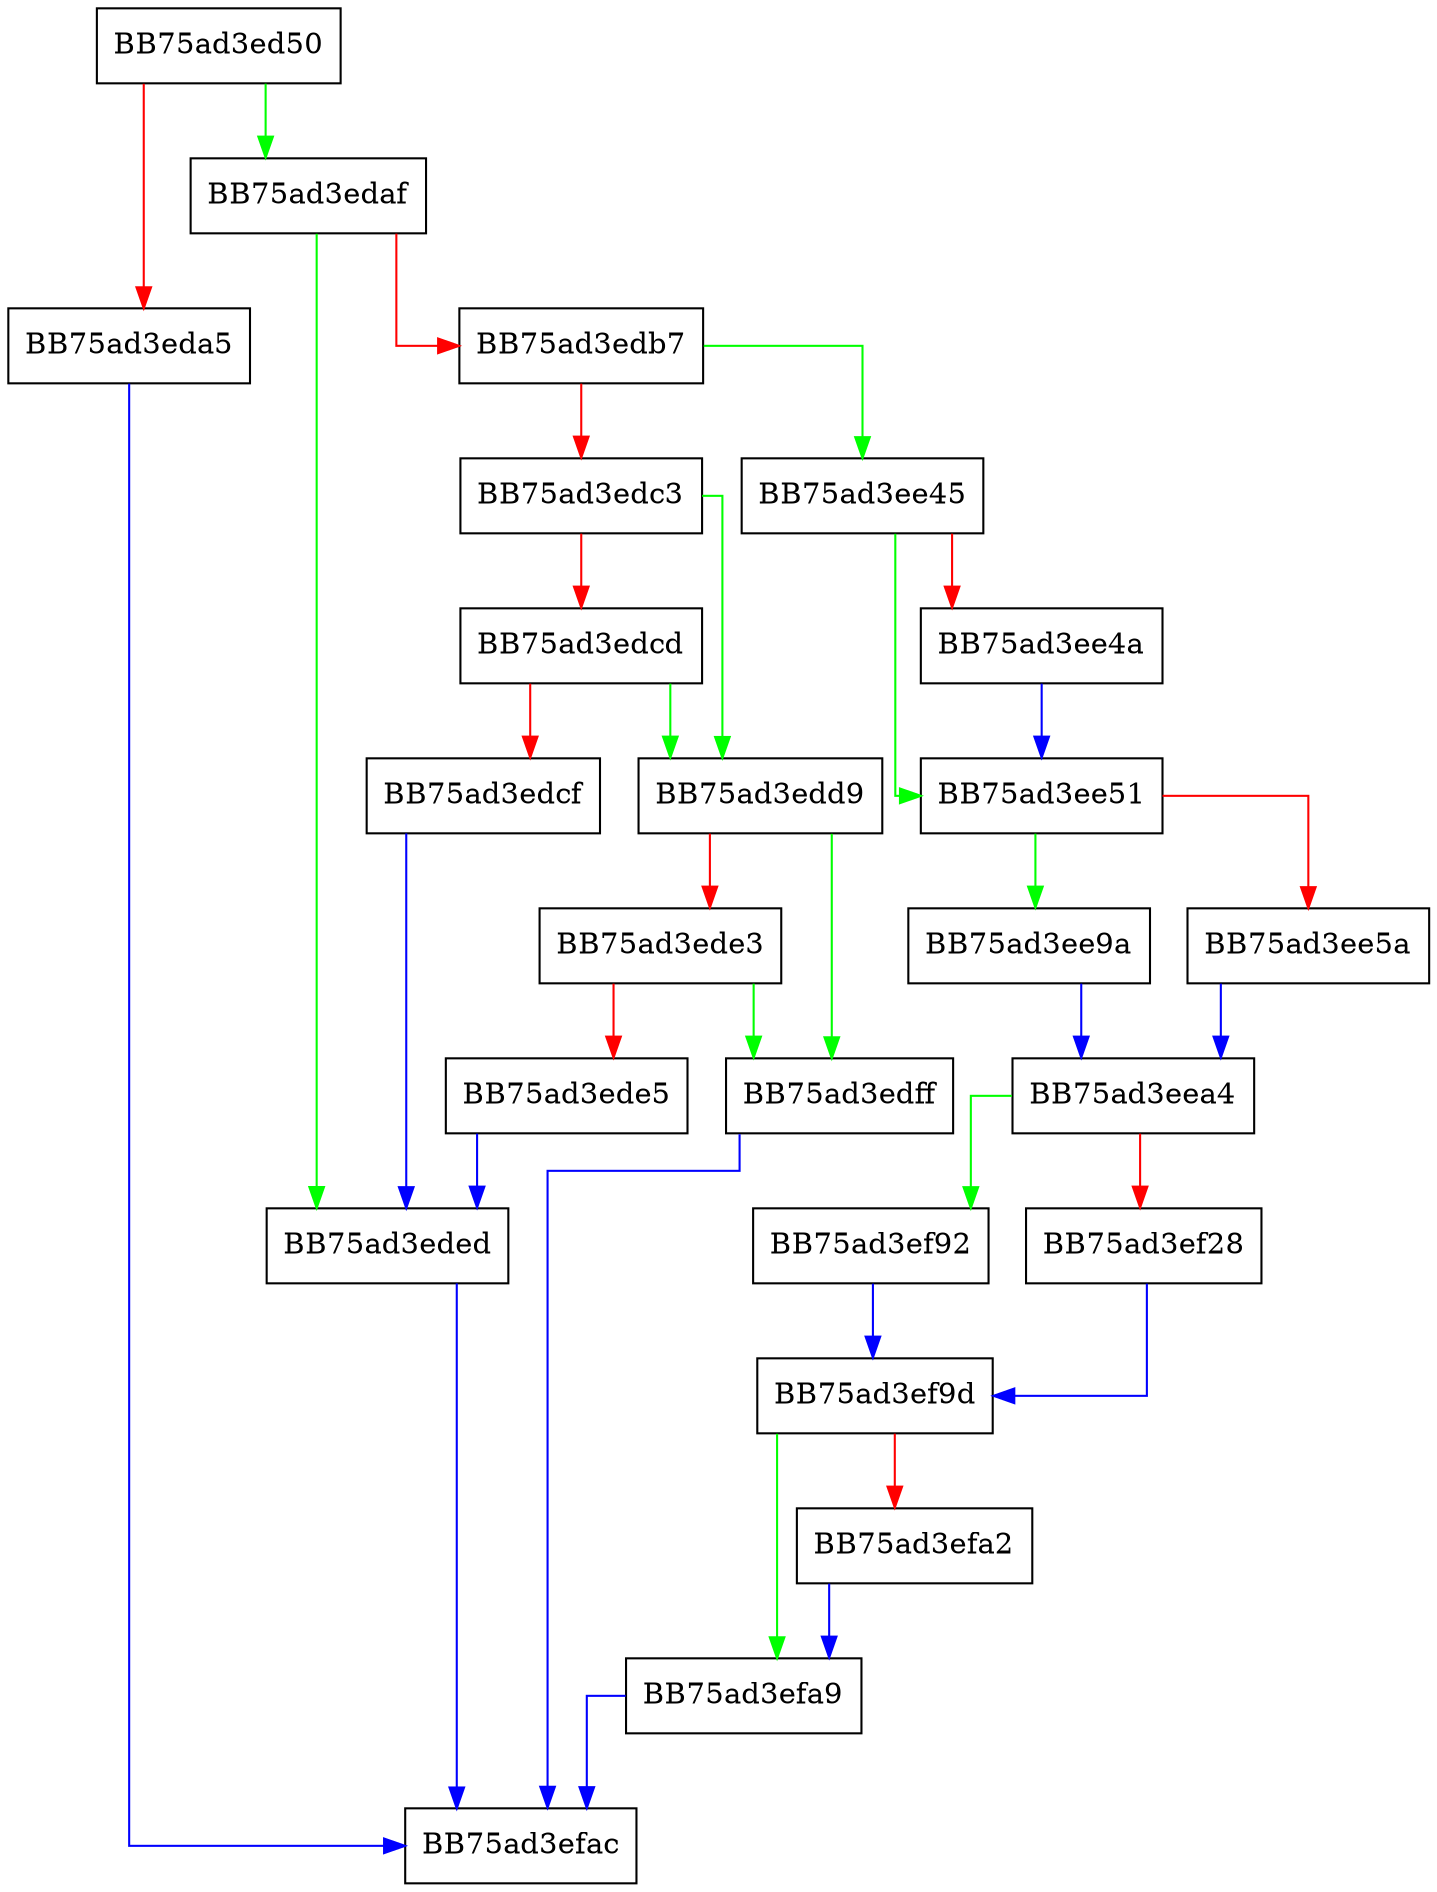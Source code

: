 digraph asin {
  node [shape="box"];
  graph [splines=ortho];
  BB75ad3ed50 -> BB75ad3edaf [color="green"];
  BB75ad3ed50 -> BB75ad3eda5 [color="red"];
  BB75ad3eda5 -> BB75ad3efac [color="blue"];
  BB75ad3edaf -> BB75ad3eded [color="green"];
  BB75ad3edaf -> BB75ad3edb7 [color="red"];
  BB75ad3edb7 -> BB75ad3ee45 [color="green"];
  BB75ad3edb7 -> BB75ad3edc3 [color="red"];
  BB75ad3edc3 -> BB75ad3edd9 [color="green"];
  BB75ad3edc3 -> BB75ad3edcd [color="red"];
  BB75ad3edcd -> BB75ad3edd9 [color="green"];
  BB75ad3edcd -> BB75ad3edcf [color="red"];
  BB75ad3edcf -> BB75ad3eded [color="blue"];
  BB75ad3edd9 -> BB75ad3edff [color="green"];
  BB75ad3edd9 -> BB75ad3ede3 [color="red"];
  BB75ad3ede3 -> BB75ad3edff [color="green"];
  BB75ad3ede3 -> BB75ad3ede5 [color="red"];
  BB75ad3ede5 -> BB75ad3eded [color="blue"];
  BB75ad3eded -> BB75ad3efac [color="blue"];
  BB75ad3edff -> BB75ad3efac [color="blue"];
  BB75ad3ee45 -> BB75ad3ee51 [color="green"];
  BB75ad3ee45 -> BB75ad3ee4a [color="red"];
  BB75ad3ee4a -> BB75ad3ee51 [color="blue"];
  BB75ad3ee51 -> BB75ad3ee9a [color="green"];
  BB75ad3ee51 -> BB75ad3ee5a [color="red"];
  BB75ad3ee5a -> BB75ad3eea4 [color="blue"];
  BB75ad3ee9a -> BB75ad3eea4 [color="blue"];
  BB75ad3eea4 -> BB75ad3ef92 [color="green"];
  BB75ad3eea4 -> BB75ad3ef28 [color="red"];
  BB75ad3ef28 -> BB75ad3ef9d [color="blue"];
  BB75ad3ef92 -> BB75ad3ef9d [color="blue"];
  BB75ad3ef9d -> BB75ad3efa9 [color="green"];
  BB75ad3ef9d -> BB75ad3efa2 [color="red"];
  BB75ad3efa2 -> BB75ad3efa9 [color="blue"];
  BB75ad3efa9 -> BB75ad3efac [color="blue"];
}